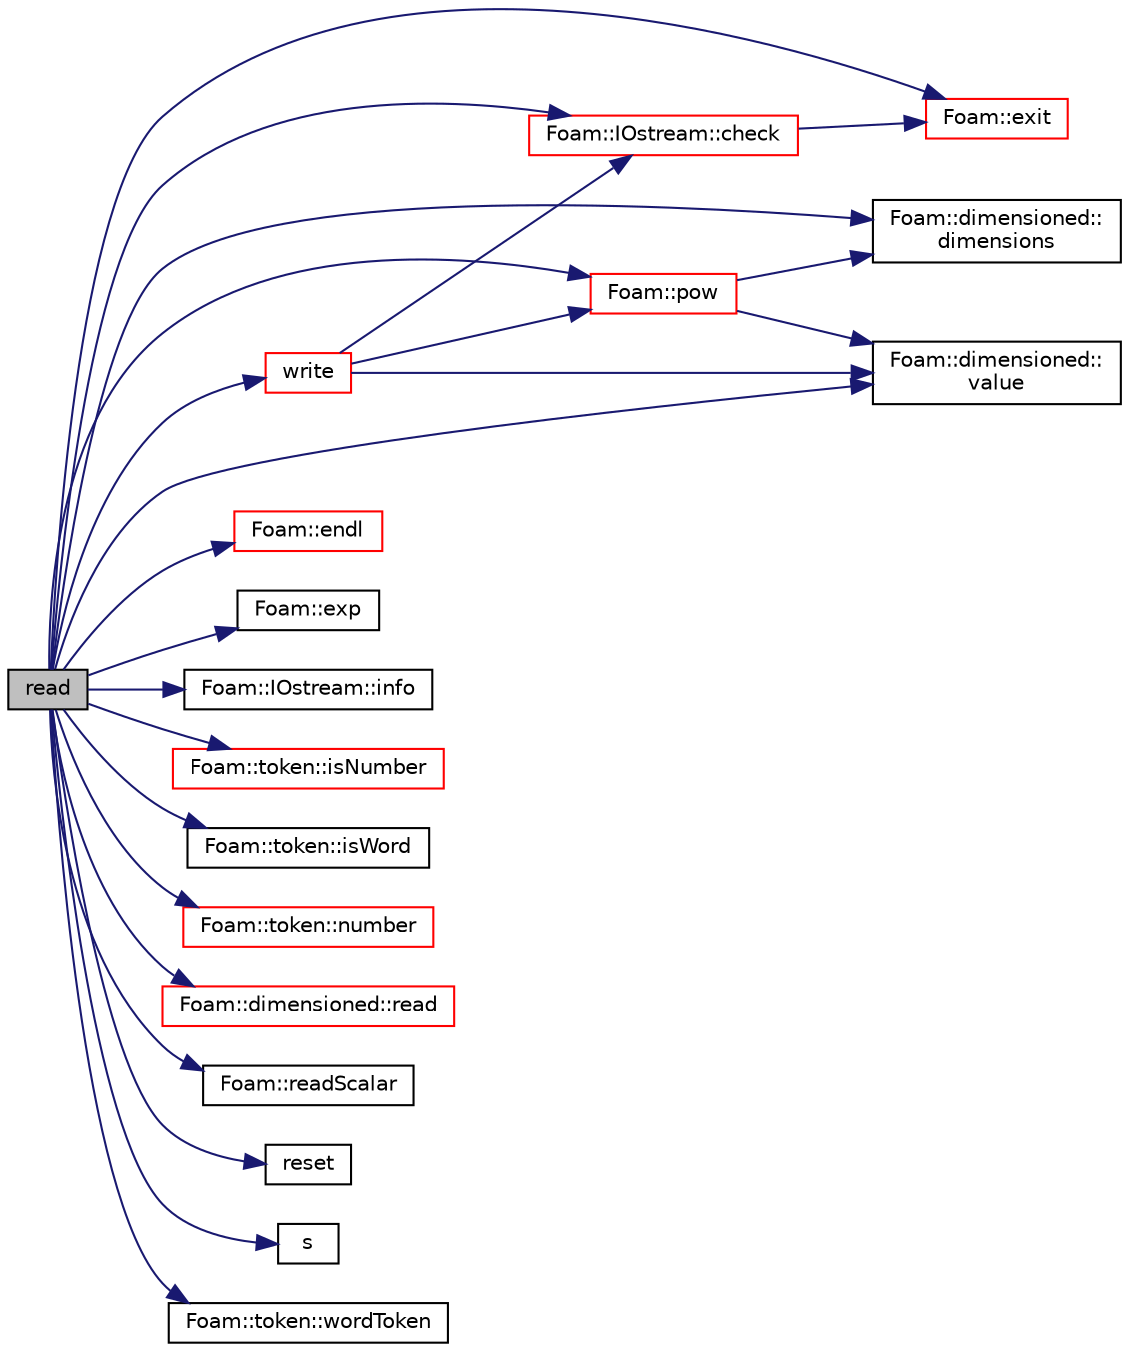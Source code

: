 digraph "read"
{
  bgcolor="transparent";
  edge [fontname="Helvetica",fontsize="10",labelfontname="Helvetica",labelfontsize="10"];
  node [fontname="Helvetica",fontsize="10",shape=record];
  rankdir="LR";
  Node1 [label="read",height=0.2,width=0.4,color="black", fillcolor="grey75", style="filled", fontcolor="black"];
  Node1 -> Node2 [color="midnightblue",fontsize="10",style="solid",fontname="Helvetica"];
  Node2 [label="Foam::IOstream::check",height=0.2,width=0.4,color="red",URL="$a01185.html#af85c845c01b78192c2f5302a271d153d",tooltip="Check IOstream status for given operation. "];
  Node2 -> Node3 [color="midnightblue",fontsize="10",style="solid",fontname="Helvetica"];
  Node3 [label="Foam::exit",height=0.2,width=0.4,color="red",URL="$a10733.html#a06ca7250d8e89caf05243ec094843642"];
  Node1 -> Node4 [color="midnightblue",fontsize="10",style="solid",fontname="Helvetica"];
  Node4 [label="Foam::dimensioned::\ldimensions",height=0.2,width=0.4,color="black",URL="$a00531.html#a6098093e7de06370342a85cfae8b31f5",tooltip="Return const reference to dimensions. "];
  Node1 -> Node5 [color="midnightblue",fontsize="10",style="solid",fontname="Helvetica"];
  Node5 [label="Foam::endl",height=0.2,width=0.4,color="red",URL="$a10733.html#a2db8fe02a0d3909e9351bb4275b23ce4",tooltip="Add newline and flush stream. "];
  Node1 -> Node3 [color="midnightblue",fontsize="10",style="solid",fontname="Helvetica"];
  Node1 -> Node6 [color="midnightblue",fontsize="10",style="solid",fontname="Helvetica"];
  Node6 [label="Foam::exp",height=0.2,width=0.4,color="black",URL="$a10733.html#a12bca6c677fcf0977532179c3cb9bb89"];
  Node1 -> Node7 [color="midnightblue",fontsize="10",style="solid",fontname="Helvetica"];
  Node7 [label="Foam::IOstream::info",height=0.2,width=0.4,color="black",URL="$a01185.html#ad9ba2293cdfe23f026d9ef56efbaa3ea",tooltip="Return info proxy. "];
  Node1 -> Node8 [color="midnightblue",fontsize="10",style="solid",fontname="Helvetica"];
  Node8 [label="Foam::token::isNumber",height=0.2,width=0.4,color="red",URL="$a02623.html#a568ed3e0bc2528a51422e221bb75f3da"];
  Node1 -> Node9 [color="midnightblue",fontsize="10",style="solid",fontname="Helvetica"];
  Node9 [label="Foam::token::isWord",height=0.2,width=0.4,color="black",URL="$a02623.html#aff8351bf74c7880f1403c24dec1f82cd"];
  Node1 -> Node10 [color="midnightblue",fontsize="10",style="solid",fontname="Helvetica"];
  Node10 [label="Foam::token::number",height=0.2,width=0.4,color="red",URL="$a02623.html#a3a6330ddc753e635e152e7d960cf88d0"];
  Node1 -> Node11 [color="midnightblue",fontsize="10",style="solid",fontname="Helvetica"];
  Node11 [label="Foam::pow",height=0.2,width=0.4,color="red",URL="$a10733.html#a7500c8e9d27a442adc75e287de074c7c"];
  Node11 -> Node4 [color="midnightblue",fontsize="10",style="solid",fontname="Helvetica"];
  Node11 -> Node12 [color="midnightblue",fontsize="10",style="solid",fontname="Helvetica"];
  Node12 [label="Foam::dimensioned::\lvalue",height=0.2,width=0.4,color="black",URL="$a00531.html#a080d3824651cfcf52f72acceec615aaa",tooltip="Return const reference to value. "];
  Node1 -> Node13 [color="midnightblue",fontsize="10",style="solid",fontname="Helvetica"];
  Node13 [label="Foam::dimensioned::read",height=0.2,width=0.4,color="red",URL="$a00531.html#aa9b8764750bd9ff67ca32b6551dc7847",tooltip="Update the value of dimensioned<Type> "];
  Node1 -> Node14 [color="midnightblue",fontsize="10",style="solid",fontname="Helvetica"];
  Node14 [label="Foam::readScalar",height=0.2,width=0.4,color="black",URL="$a10733.html#a828d57f6d9b9806c086a3f840a147115",tooltip="Read whole of buf as a scalar. Return true if succesful. "];
  Node1 -> Node15 [color="midnightblue",fontsize="10",style="solid",fontname="Helvetica"];
  Node15 [label="reset",height=0.2,width=0.4,color="black",URL="$a00534.html#aaae8b61a12d92ef309937e69bc2c4084"];
  Node1 -> Node16 [color="midnightblue",fontsize="10",style="solid",fontname="Helvetica"];
  Node16 [label="s",height=0.2,width=0.4,color="black",URL="$a04281.html#a6d6b99210a64ad23792eb7a3b0411c42"];
  Node1 -> Node12 [color="midnightblue",fontsize="10",style="solid",fontname="Helvetica"];
  Node1 -> Node17 [color="midnightblue",fontsize="10",style="solid",fontname="Helvetica"];
  Node17 [label="Foam::token::wordToken",height=0.2,width=0.4,color="black",URL="$a02623.html#aac98185f2d0784f92f271b8fea4e71ad"];
  Node1 -> Node18 [color="midnightblue",fontsize="10",style="solid",fontname="Helvetica"];
  Node18 [label="write",height=0.2,width=0.4,color="red",URL="$a00534.html#ab6ebe7cc711ec80d90631044ec3950bf",tooltip="Write using provided units. "];
  Node18 -> Node11 [color="midnightblue",fontsize="10",style="solid",fontname="Helvetica"];
  Node18 -> Node12 [color="midnightblue",fontsize="10",style="solid",fontname="Helvetica"];
  Node18 -> Node2 [color="midnightblue",fontsize="10",style="solid",fontname="Helvetica"];
}
